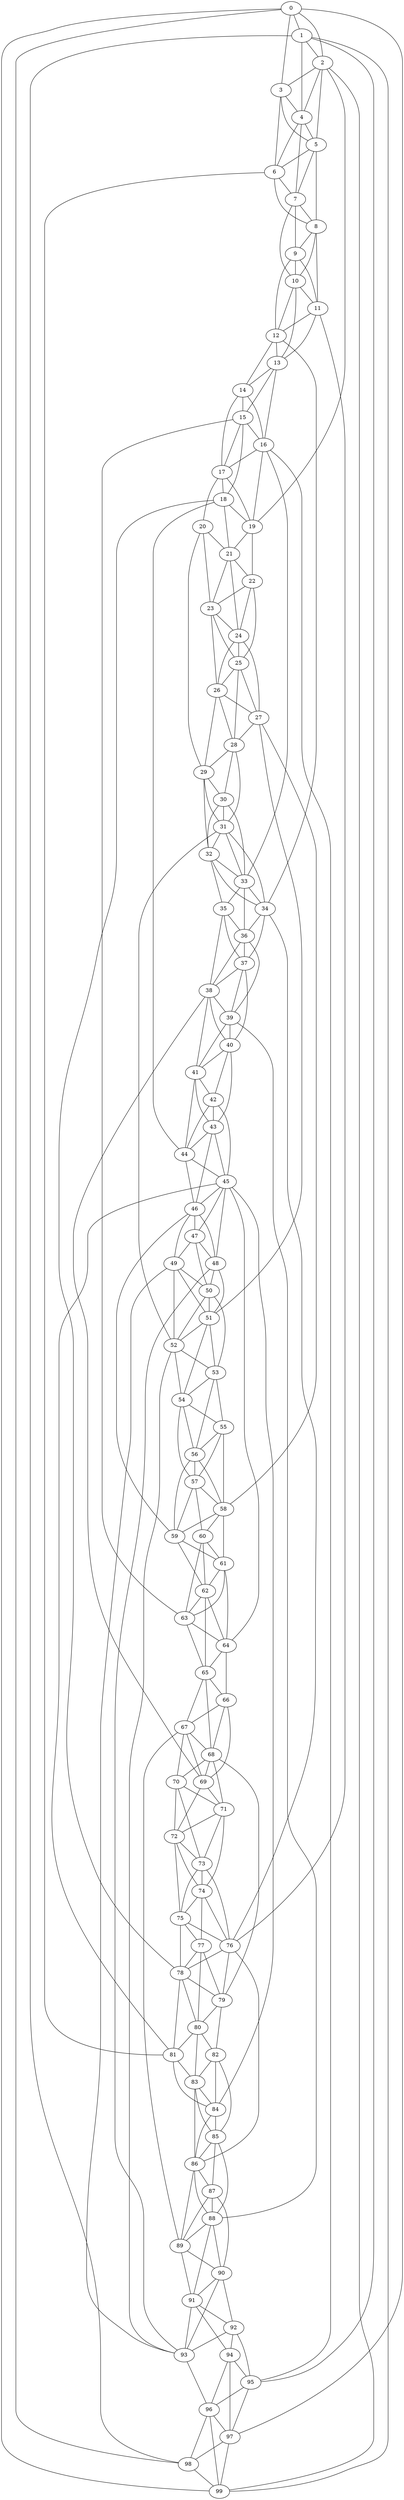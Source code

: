 strict graph "watts_strogatz_graph(100,6,0.1)" {
0;
1;
2;
3;
4;
5;
6;
7;
8;
9;
10;
11;
12;
13;
14;
15;
16;
17;
18;
19;
20;
21;
22;
23;
24;
25;
26;
27;
28;
29;
30;
31;
32;
33;
34;
35;
36;
37;
38;
39;
40;
41;
42;
43;
44;
45;
46;
47;
48;
49;
50;
51;
52;
53;
54;
55;
56;
57;
58;
59;
60;
61;
62;
63;
64;
65;
66;
67;
68;
69;
70;
71;
72;
73;
74;
75;
76;
77;
78;
79;
80;
81;
82;
83;
84;
85;
86;
87;
88;
89;
90;
91;
92;
93;
94;
95;
96;
97;
98;
99;
0 -- 1  [is_available=True, prob="0.709885022074"];
0 -- 2  [is_available=True, prob="0.780907727047"];
0 -- 3  [is_available=True, prob="0.721160988072"];
0 -- 97  [is_available=True, prob="1.0"];
0 -- 98  [is_available=True, prob="0.348177568515"];
0 -- 99  [is_available=True, prob="0.433257757413"];
1 -- 2  [is_available=True, prob="1.0"];
1 -- 99  [is_available=True, prob="0.0168023764134"];
1 -- 4  [is_available=True, prob="1.0"];
1 -- 98  [is_available=True, prob="0.428783023252"];
1 -- 95  [is_available=True, prob="1.0"];
2 -- 3  [is_available=True, prob="1.0"];
2 -- 4  [is_available=True, prob="0.55587209152"];
2 -- 5  [is_available=True, prob="0.907089009999"];
2 -- 19  [is_available=True, prob="0.186278083211"];
2 -- 99  [is_available=True, prob="0.998711249258"];
3 -- 4  [is_available=True, prob="0.949444921761"];
3 -- 5  [is_available=True, prob="0.0138041202201"];
3 -- 6  [is_available=True, prob="0.510818300483"];
4 -- 5  [is_available=True, prob="0.287218196874"];
4 -- 6  [is_available=True, prob="0.967795902584"];
4 -- 7  [is_available=True, prob="0.140731292568"];
5 -- 6  [is_available=True, prob="0.279963952456"];
5 -- 7  [is_available=True, prob="0.784450547549"];
5 -- 8  [is_available=True, prob="0.604607469951"];
6 -- 7  [is_available=True, prob="0.757380151436"];
6 -- 8  [is_available=True, prob="1.0"];
6 -- 81  [is_available=True, prob="0.556228193337"];
7 -- 8  [is_available=True, prob="0.0473136038434"];
7 -- 9  [is_available=True, prob="0.624463108655"];
7 -- 10  [is_available=True, prob="1.0"];
8 -- 9  [is_available=True, prob="0.0271916167168"];
8 -- 10  [is_available=True, prob="0.360181405643"];
8 -- 11  [is_available=True, prob="1.0"];
9 -- 10  [is_available=True, prob="0.196556754333"];
9 -- 11  [is_available=True, prob="0.828429809581"];
9 -- 12  [is_available=True, prob="1.0"];
10 -- 11  [is_available=True, prob="1.0"];
10 -- 12  [is_available=True, prob="0.391908422073"];
10 -- 13  [is_available=True, prob="1.0"];
11 -- 12  [is_available=True, prob="0.764880858985"];
11 -- 13  [is_available=True, prob="1.0"];
11 -- 76  [is_available=True, prob="1.0"];
12 -- 34  [is_available=True, prob="0.196151301012"];
12 -- 13  [is_available=True, prob="1.0"];
12 -- 14  [is_available=True, prob="0.900881527119"];
13 -- 14  [is_available=True, prob="0.24166115865"];
13 -- 15  [is_available=True, prob="0.681419891705"];
13 -- 16  [is_available=True, prob="0.404340763595"];
14 -- 15  [is_available=True, prob="0.681521240624"];
14 -- 16  [is_available=True, prob="0.544967404084"];
14 -- 17  [is_available=True, prob="0.605651742981"];
15 -- 16  [is_available=True, prob="0.696060740141"];
15 -- 17  [is_available=True, prob="0.577964744072"];
15 -- 18  [is_available=True, prob="0.0139661147402"];
15 -- 63  [is_available=True, prob="0.670915002122"];
16 -- 33  [is_available=True, prob="0.780602628493"];
16 -- 17  [is_available=True, prob="0.763857286307"];
16 -- 19  [is_available=True, prob="0.0483174627887"];
16 -- 95  [is_available=True, prob="1.0"];
17 -- 18  [is_available=True, prob="1.0"];
17 -- 19  [is_available=True, prob="1.0"];
17 -- 20  [is_available=True, prob="0.830733311101"];
18 -- 44  [is_available=True, prob="0.249913340706"];
18 -- 78  [is_available=True, prob="1.0"];
18 -- 19  [is_available=True, prob="1.0"];
18 -- 21  [is_available=True, prob="0.825415957582"];
19 -- 21  [is_available=True, prob="0.94315701971"];
19 -- 22  [is_available=True, prob="0.666313051602"];
20 -- 21  [is_available=True, prob="0.427814283802"];
20 -- 23  [is_available=True, prob="0.462783411302"];
20 -- 29  [is_available=True, prob="1.0"];
21 -- 22  [is_available=True, prob="0.964585783504"];
21 -- 23  [is_available=True, prob="0.255623401783"];
21 -- 24  [is_available=True, prob="0.784546022348"];
22 -- 23  [is_available=True, prob="0.815545237977"];
22 -- 24  [is_available=True, prob="0.724039920587"];
22 -- 25  [is_available=True, prob="0.616820417484"];
23 -- 24  [is_available=True, prob="0.623748317755"];
23 -- 25  [is_available=True, prob="0.0267695685942"];
23 -- 26  [is_available=True, prob="1.0"];
24 -- 25  [is_available=True, prob="0.641118041579"];
24 -- 26  [is_available=True, prob="0.358254469664"];
24 -- 27  [is_available=True, prob="0.634600068825"];
25 -- 26  [is_available=True, prob="0.77277362562"];
25 -- 27  [is_available=True, prob="0.119253388228"];
25 -- 28  [is_available=True, prob="0.518543193439"];
26 -- 27  [is_available=True, prob="0.20584512011"];
26 -- 28  [is_available=True, prob="0.164723985677"];
26 -- 29  [is_available=True, prob="1.0"];
27 -- 51  [is_available=True, prob="1.0"];
27 -- 28  [is_available=True, prob="1.0"];
27 -- 58  [is_available=True, prob="1.0"];
28 -- 29  [is_available=True, prob="1.0"];
28 -- 30  [is_available=True, prob="1.0"];
28 -- 31  [is_available=True, prob="1.0"];
29 -- 32  [is_available=True, prob="1.0"];
29 -- 30  [is_available=True, prob="0.998730234659"];
29 -- 31  [is_available=True, prob="0.733749541631"];
30 -- 32  [is_available=True, prob="0.137770252487"];
30 -- 33  [is_available=True, prob="0.197672697383"];
30 -- 31  [is_available=True, prob="1.0"];
31 -- 32  [is_available=True, prob="1.0"];
31 -- 33  [is_available=True, prob="0.341334053892"];
31 -- 34  [is_available=True, prob="0.0181840053575"];
31 -- 52  [is_available=True, prob="0.832557623439"];
32 -- 33  [is_available=True, prob="0.686812939492"];
32 -- 34  [is_available=True, prob="0.324751314844"];
32 -- 35  [is_available=True, prob="0.780791156555"];
33 -- 34  [is_available=True, prob="1.0"];
33 -- 35  [is_available=True, prob="0.000610213755463"];
33 -- 36  [is_available=True, prob="0.300212320289"];
34 -- 36  [is_available=True, prob="0.0256834720998"];
34 -- 37  [is_available=True, prob="0.50958360201"];
34 -- 76  [is_available=True, prob="0.920876535614"];
35 -- 36  [is_available=True, prob="1.0"];
35 -- 37  [is_available=True, prob="1.0"];
35 -- 38  [is_available=True, prob="0.81720634358"];
36 -- 37  [is_available=True, prob="1.0"];
36 -- 38  [is_available=True, prob="1.0"];
36 -- 39  [is_available=True, prob="0.49448171844"];
37 -- 38  [is_available=True, prob="0.574510299192"];
37 -- 39  [is_available=True, prob="1.0"];
37 -- 40  [is_available=True, prob="0.973363831336"];
38 -- 39  [is_available=True, prob="1.0"];
38 -- 40  [is_available=True, prob="1.0"];
38 -- 41  [is_available=True, prob="1.0"];
38 -- 69  [is_available=True, prob="0.532598322675"];
39 -- 40  [is_available=True, prob="0.146702195046"];
39 -- 41  [is_available=True, prob="1.0"];
39 -- 88  [is_available=True, prob="1.0"];
40 -- 41  [is_available=True, prob="1.0"];
40 -- 42  [is_available=True, prob="0.6985712302"];
40 -- 43  [is_available=True, prob="0.136690393454"];
41 -- 42  [is_available=True, prob="0.412762121099"];
41 -- 43  [is_available=True, prob="0.0186369226527"];
41 -- 44  [is_available=True, prob="0.830842409991"];
42 -- 43  [is_available=True, prob="0.0826426998419"];
42 -- 44  [is_available=True, prob="1.0"];
42 -- 45  [is_available=True, prob="1.0"];
43 -- 44  [is_available=True, prob="0.218028722559"];
43 -- 45  [is_available=True, prob="0.304454552807"];
43 -- 46  [is_available=True, prob="0.914206720151"];
44 -- 45  [is_available=True, prob="0.396617223778"];
44 -- 46  [is_available=True, prob="1.0"];
45 -- 64  [is_available=True, prob="1.0"];
45 -- 46  [is_available=True, prob="0.470453989821"];
45 -- 47  [is_available=True, prob="0.317451453567"];
45 -- 48  [is_available=True, prob="0.861087787324"];
45 -- 81  [is_available=True, prob="0.606350518938"];
45 -- 84  [is_available=True, prob="0.692939724438"];
46 -- 47  [is_available=True, prob="0.393227745453"];
46 -- 48  [is_available=True, prob="1.0"];
46 -- 49  [is_available=True, prob="0.442681067588"];
46 -- 59  [is_available=True, prob="0.655482408036"];
47 -- 48  [is_available=True, prob="0.538657631533"];
47 -- 49  [is_available=True, prob="0.206853480918"];
47 -- 50  [is_available=True, prob="0.683351195932"];
48 -- 50  [is_available=True, prob="0.468180563423"];
48 -- 51  [is_available=True, prob="0.334885326375"];
48 -- 93  [is_available=True, prob="1.0"];
49 -- 50  [is_available=True, prob="1.0"];
49 -- 51  [is_available=True, prob="0.393142147612"];
49 -- 52  [is_available=True, prob="0.822894586679"];
49 -- 93  [is_available=True, prob="1.0"];
50 -- 51  [is_available=True, prob="1.0"];
50 -- 52  [is_available=True, prob="0.396623585616"];
50 -- 53  [is_available=True, prob="0.698194094498"];
51 -- 52  [is_available=True, prob="0.523158370839"];
51 -- 53  [is_available=True, prob="1.0"];
51 -- 54  [is_available=True, prob="0.233579241084"];
52 -- 53  [is_available=True, prob="0.913575382769"];
52 -- 54  [is_available=True, prob="0.652690976228"];
52 -- 93  [is_available=True, prob="0.825373608982"];
53 -- 54  [is_available=True, prob="1.0"];
53 -- 55  [is_available=True, prob="0.268883585496"];
53 -- 56  [is_available=True, prob="0.452188129909"];
54 -- 55  [is_available=True, prob="1.0"];
54 -- 56  [is_available=True, prob="0.907048195466"];
54 -- 57  [is_available=True, prob="0.47783120211"];
55 -- 56  [is_available=True, prob="0.503504944549"];
55 -- 57  [is_available=True, prob="0.859420841518"];
55 -- 58  [is_available=True, prob="0.991512747778"];
56 -- 57  [is_available=True, prob="0.993831845847"];
56 -- 58  [is_available=True, prob="0.615461668912"];
56 -- 59  [is_available=True, prob="1.0"];
57 -- 58  [is_available=True, prob="0.544257901459"];
57 -- 59  [is_available=True, prob="0.933434674677"];
57 -- 60  [is_available=True, prob="0.776776800846"];
58 -- 59  [is_available=True, prob="0.978915829059"];
58 -- 60  [is_available=True, prob="0.834899027282"];
58 -- 61  [is_available=True, prob="0.929544262843"];
59 -- 61  [is_available=True, prob="0.552715833113"];
59 -- 62  [is_available=True, prob="0.0194927874167"];
60 -- 61  [is_available=True, prob="1.0"];
60 -- 62  [is_available=True, prob="0.0788419982512"];
60 -- 63  [is_available=True, prob="0.409098386613"];
61 -- 64  [is_available=True, prob="0.951687404928"];
61 -- 62  [is_available=True, prob="0.0431735605115"];
61 -- 63  [is_available=True, prob="0.155708322753"];
62 -- 64  [is_available=True, prob="1.0"];
62 -- 65  [is_available=True, prob="0.428482507583"];
62 -- 63  [is_available=True, prob="0.276561136505"];
63 -- 64  [is_available=True, prob="0.384625143451"];
63 -- 65  [is_available=True, prob="0.195011044541"];
64 -- 65  [is_available=True, prob="0.479777214228"];
64 -- 66  [is_available=True, prob="0.0013693861581"];
65 -- 66  [is_available=True, prob="1.0"];
65 -- 67  [is_available=True, prob="1.0"];
65 -- 68  [is_available=True, prob="1.0"];
66 -- 67  [is_available=True, prob="0.00291663068463"];
66 -- 68  [is_available=True, prob="0.143596243005"];
66 -- 69  [is_available=True, prob="0.765413934544"];
67 -- 68  [is_available=True, prob="0.725939856014"];
67 -- 69  [is_available=True, prob="0.671930170544"];
67 -- 70  [is_available=True, prob="1.0"];
67 -- 89  [is_available=True, prob="0.0380831905667"];
68 -- 69  [is_available=True, prob="0.84801989684"];
68 -- 70  [is_available=True, prob="0.720729031024"];
68 -- 71  [is_available=True, prob="0.109489609921"];
68 -- 79  [is_available=True, prob="0.0961115099108"];
69 -- 71  [is_available=True, prob="0.240813338884"];
69 -- 72  [is_available=True, prob="0.370276295705"];
70 -- 71  [is_available=True, prob="0.58156214877"];
70 -- 72  [is_available=True, prob="0.991344441834"];
70 -- 73  [is_available=True, prob="0.816897064245"];
71 -- 72  [is_available=True, prob="1.0"];
71 -- 73  [is_available=True, prob="0.947497708315"];
71 -- 74  [is_available=True, prob="0.664105398379"];
72 -- 73  [is_available=True, prob="0.764348757726"];
72 -- 74  [is_available=True, prob="0.221337985424"];
72 -- 75  [is_available=True, prob="0.305743466563"];
73 -- 74  [is_available=True, prob="1.0"];
73 -- 75  [is_available=True, prob="1.0"];
73 -- 76  [is_available=True, prob="0.166181066206"];
74 -- 75  [is_available=True, prob="0.288636568136"];
74 -- 76  [is_available=True, prob="0.528693768276"];
74 -- 77  [is_available=True, prob="0.653393221201"];
75 -- 76  [is_available=True, prob="1.0"];
75 -- 77  [is_available=True, prob="0.415481364488"];
75 -- 78  [is_available=True, prob="0.193756362615"];
76 -- 78  [is_available=True, prob="0.571181594955"];
76 -- 79  [is_available=True, prob="0.504041132586"];
76 -- 86  [is_available=True, prob="1.0"];
77 -- 78  [is_available=True, prob="1.0"];
77 -- 79  [is_available=True, prob="0.306424746068"];
77 -- 80  [is_available=True, prob="1.0"];
78 -- 79  [is_available=True, prob="0.105230808865"];
78 -- 80  [is_available=True, prob="0.272431178282"];
78 -- 81  [is_available=True, prob="0.892926926581"];
79 -- 80  [is_available=True, prob="0.828734175018"];
79 -- 82  [is_available=True, prob="0.127614321669"];
80 -- 81  [is_available=True, prob="0.712124950826"];
80 -- 82  [is_available=True, prob="0.401074716145"];
80 -- 83  [is_available=True, prob="0.364734094266"];
81 -- 83  [is_available=True, prob="0.0699249687555"];
81 -- 84  [is_available=True, prob="0.681199500947"];
82 -- 83  [is_available=True, prob="0.632209111812"];
82 -- 84  [is_available=True, prob="0.173814305736"];
82 -- 85  [is_available=True, prob="1.0"];
83 -- 84  [is_available=True, prob="0.155359090196"];
83 -- 85  [is_available=True, prob="1.0"];
83 -- 86  [is_available=True, prob="0.815732626099"];
84 -- 85  [is_available=True, prob="0.414461212629"];
84 -- 86  [is_available=True, prob="0.502856221244"];
85 -- 86  [is_available=True, prob="1.0"];
85 -- 87  [is_available=True, prob="0.444736670182"];
85 -- 88  [is_available=True, prob="0.97702609572"];
86 -- 87  [is_available=True, prob="0.272406518621"];
86 -- 88  [is_available=True, prob="0.694094863666"];
86 -- 89  [is_available=True, prob="0.475023717091"];
87 -- 88  [is_available=True, prob="0.559747132103"];
87 -- 89  [is_available=True, prob="0.206401308245"];
87 -- 90  [is_available=True, prob="0.0354205486635"];
88 -- 89  [is_available=True, prob="0.753147220708"];
88 -- 90  [is_available=True, prob="1.0"];
88 -- 91  [is_available=True, prob="1.0"];
89 -- 90  [is_available=True, prob="0.618228582463"];
89 -- 91  [is_available=True, prob="0.633487363125"];
90 -- 91  [is_available=True, prob="0.867630525125"];
90 -- 92  [is_available=True, prob="0.320175105826"];
90 -- 93  [is_available=True, prob="1.0"];
91 -- 92  [is_available=True, prob="0.579686735792"];
91 -- 93  [is_available=True, prob="0.162214889424"];
91 -- 94  [is_available=True, prob="1.0"];
92 -- 93  [is_available=True, prob="0.391223557631"];
92 -- 94  [is_available=True, prob="0.747470560717"];
92 -- 95  [is_available=True, prob="0.507485833942"];
93 -- 96  [is_available=True, prob="0.682481096135"];
94 -- 96  [is_available=True, prob="1.0"];
94 -- 97  [is_available=True, prob="1.0"];
94 -- 95  [is_available=True, prob="0.856446961065"];
95 -- 96  [is_available=True, prob="0.0142619281919"];
95 -- 97  [is_available=True, prob="1.0"];
96 -- 97  [is_available=True, prob="0.484005534416"];
96 -- 98  [is_available=True, prob="1.0"];
96 -- 99  [is_available=True, prob="0.99466530657"];
97 -- 98  [is_available=True, prob="0.50780096692"];
97 -- 99  [is_available=True, prob="1.0"];
98 -- 99  [is_available=True, prob="0.479176936282"];
}
